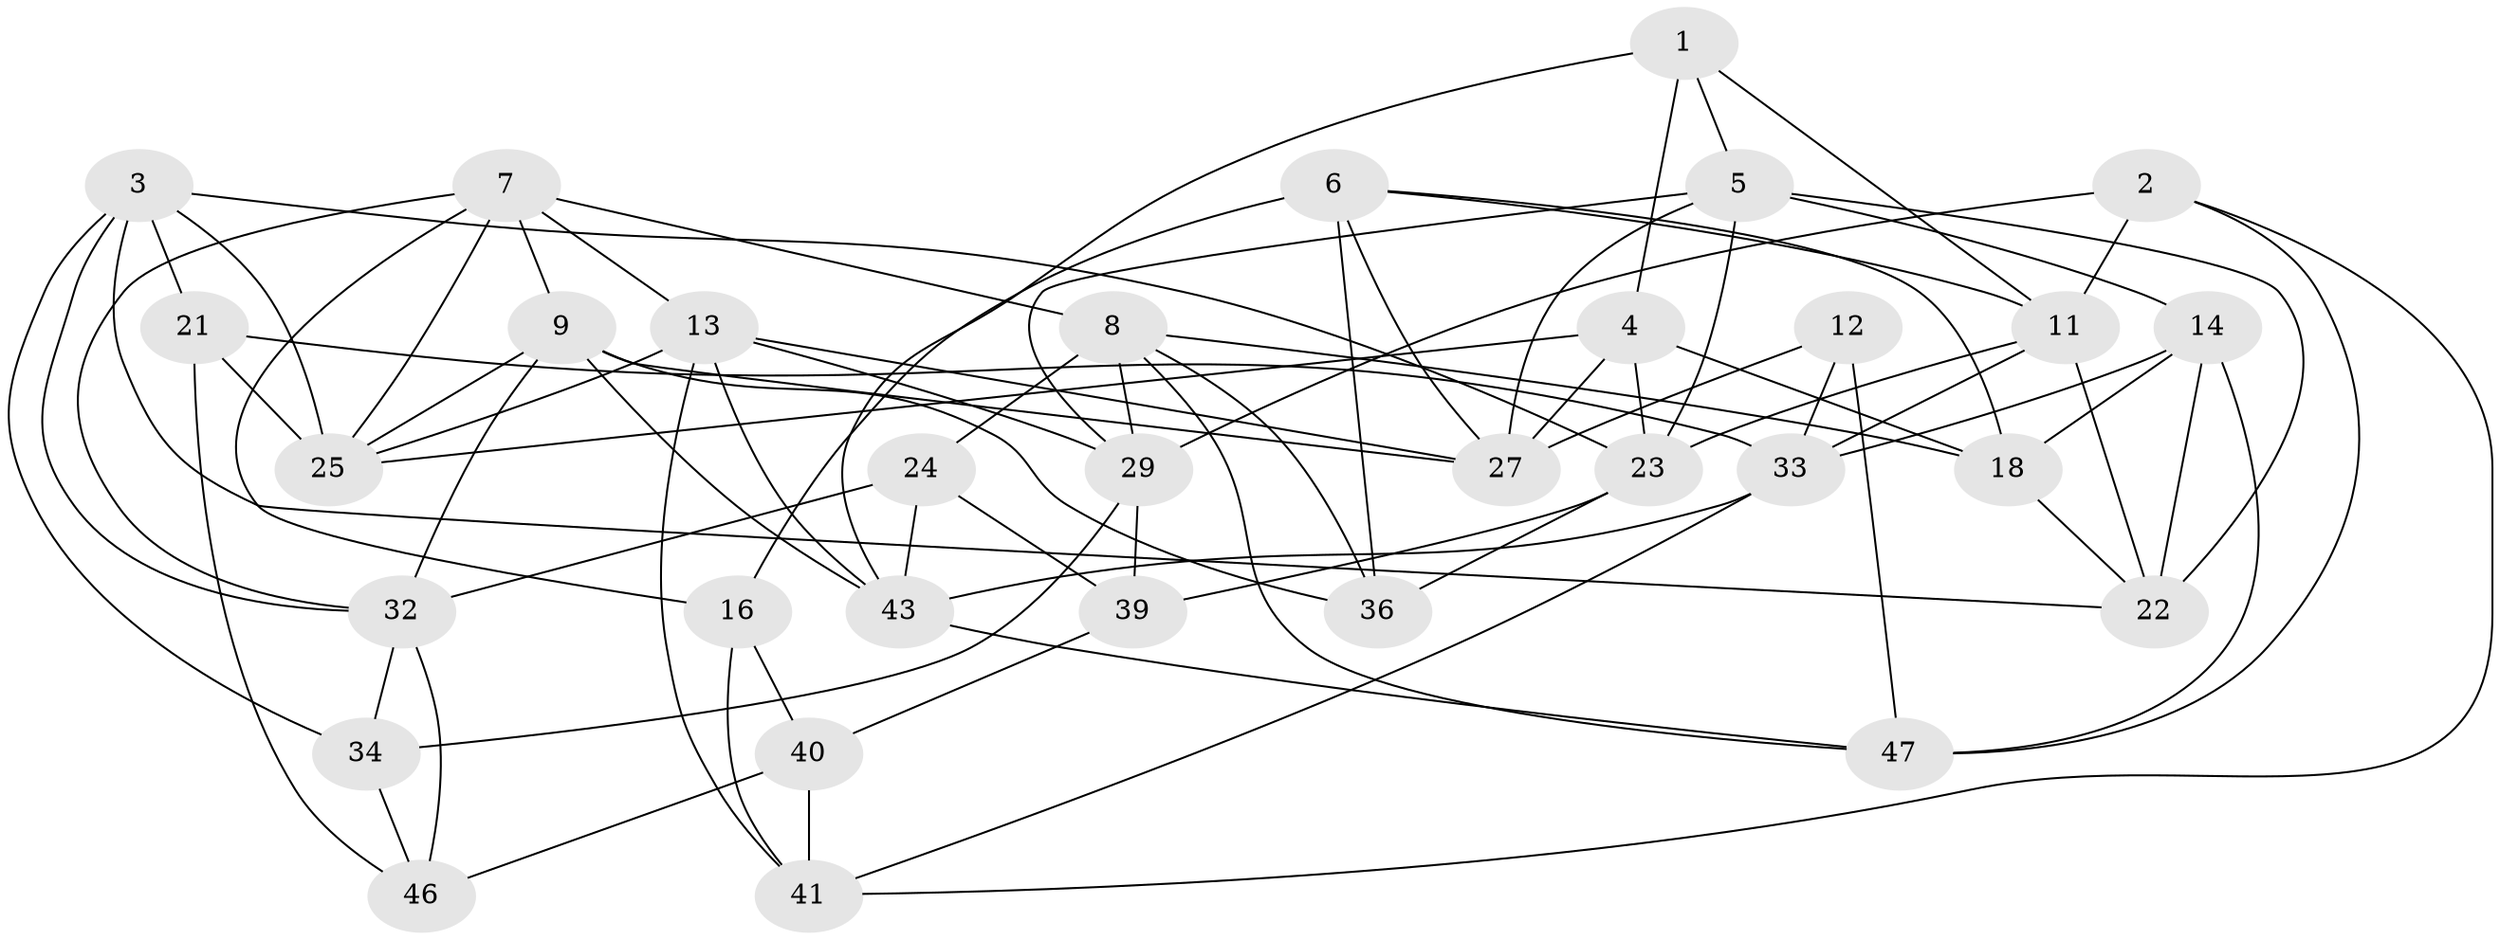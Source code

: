 // Generated by graph-tools (version 1.1) at 2025/52/02/27/25 19:52:30]
// undirected, 32 vertices, 81 edges
graph export_dot {
graph [start="1"]
  node [color=gray90,style=filled];
  1;
  2;
  3 [super="+54"];
  4 [super="+17"];
  5 [super="+45"];
  6 [super="+10"];
  7 [super="+37"];
  8 [super="+15"];
  9 [super="+28"];
  11 [super="+52"];
  12;
  13 [super="+19"];
  14 [super="+20"];
  16 [super="+35"];
  18 [super="+26"];
  21;
  22 [super="+31"];
  23 [super="+49"];
  24;
  25 [super="+42"];
  27 [super="+44"];
  29 [super="+30"];
  32 [super="+51"];
  33 [super="+38"];
  34;
  36;
  39;
  40 [super="+55"];
  41 [super="+50"];
  43 [super="+48"];
  46;
  47 [super="+53"];
  1 -- 4;
  1 -- 11;
  1 -- 5;
  1 -- 43;
  2 -- 11;
  2 -- 29;
  2 -- 47;
  2 -- 41;
  3 -- 21;
  3 -- 34;
  3 -- 32;
  3 -- 22;
  3 -- 23;
  3 -- 25;
  4 -- 27;
  4 -- 23;
  4 -- 25;
  4 -- 18 [weight=2];
  5 -- 27;
  5 -- 14;
  5 -- 29;
  5 -- 22;
  5 -- 23;
  6 -- 11;
  6 -- 16 [weight=2];
  6 -- 18;
  6 -- 36;
  6 -- 27;
  7 -- 25;
  7 -- 16;
  7 -- 32;
  7 -- 8;
  7 -- 9;
  7 -- 13;
  8 -- 36;
  8 -- 24;
  8 -- 47;
  8 -- 18;
  8 -- 29;
  9 -- 36;
  9 -- 43;
  9 -- 32;
  9 -- 25;
  9 -- 27;
  11 -- 22;
  11 -- 23;
  11 -- 33;
  12 -- 47 [weight=2];
  12 -- 27;
  12 -- 33;
  13 -- 43;
  13 -- 25;
  13 -- 29;
  13 -- 41;
  13 -- 27;
  14 -- 22 [weight=2];
  14 -- 18;
  14 -- 33;
  14 -- 47;
  16 -- 40 [weight=2];
  16 -- 41;
  18 -- 22;
  21 -- 46;
  21 -- 33;
  21 -- 25;
  23 -- 39;
  23 -- 36;
  24 -- 39;
  24 -- 43;
  24 -- 32;
  29 -- 39;
  29 -- 34;
  32 -- 46;
  32 -- 34;
  33 -- 41;
  33 -- 43;
  34 -- 46;
  39 -- 40;
  40 -- 46;
  40 -- 41 [weight=2];
  43 -- 47;
}
